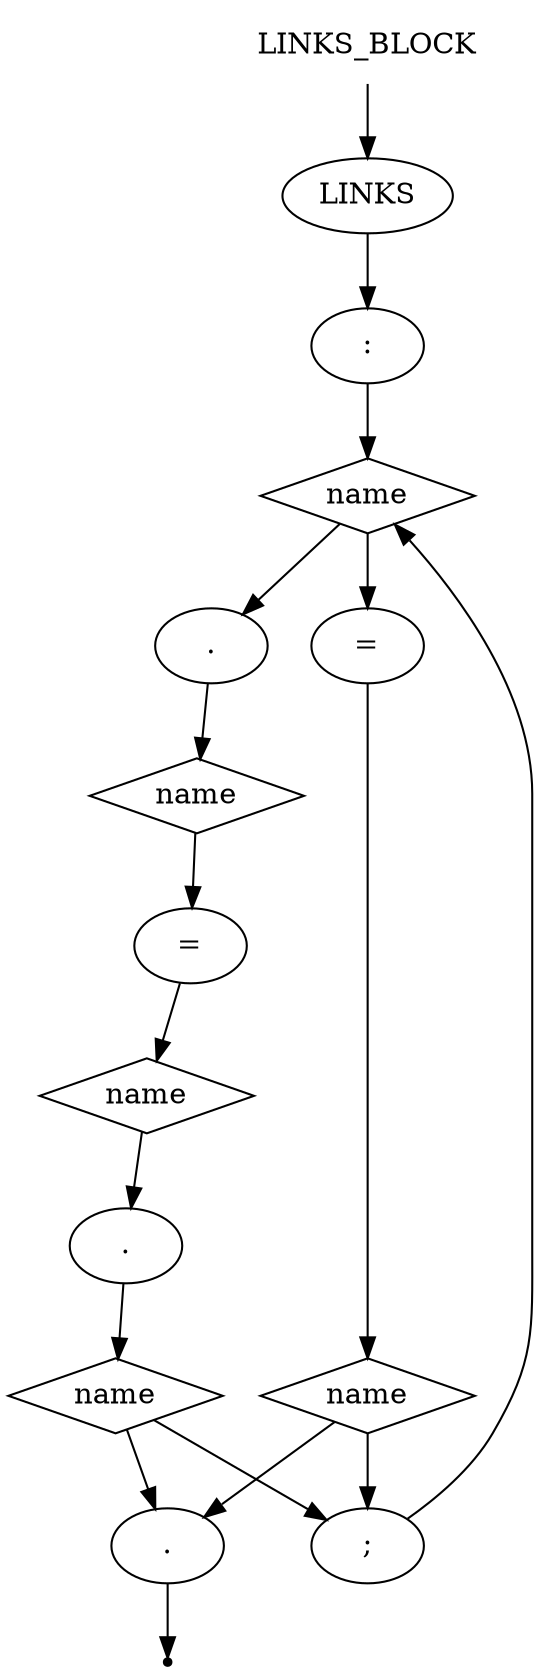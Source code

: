 digraph LINKS_BLOCK {
    start [label=LINKS_BLOCK shape=plaintext]
    O [label=LINKS shape=oval]
    U [label=":" shape=oval]
    A [label=name shape=diamond]
    B [label="=" shape=oval]
    C [label=name shape=diamond]
    K [label="." shape=oval]
    E [label=name shape=diamond]
    F [label="=" shape=oval]
    G [label=name shape=diamond]
    M [label="." shape=oval]
    N [label=name shape=diamond]
    H [label=";" shape=oval]
    I [label="." shape=oval]
    end [label="" shape=point]
    
    start -> O
    O -> U
    U -> A
    A -> B
    A -> K
    B -> C
    C -> H
    C -> I

    H -> A

    K -> E
    E -> F
    F -> G
    G -> M
    M -> N
    N -> H
    N -> I

    I -> end
}